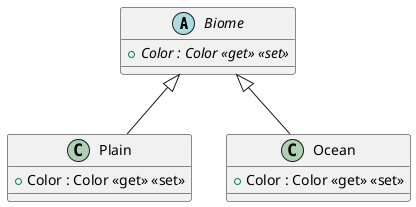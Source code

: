 @startuml
'https://plantuml.com/class-diagram

abstract class Biome
class Plain
class Ocean

Biome <|-- Plain
Biome <|-- Ocean

abstract class Biome {
    + {abstract} Color : Color <<get>> <<set>>
}

class Plain {
+ Color : Color <<get>> <<set>>
}

class Ocean {
+ Color : Color <<get>> <<set>>
}

'abstract class AbstractList
'abstract AbstractCollection
'interface List
'interface Collection
'
'List <|-- AbstractList
'Collection <|-- AbstractCollection
'
'Collection <|- List
'AbstractCollection <|- AbstractList
'AbstractList <|-- ArrayList
'
'class ArrayList {
'Object[] elementData
'size()
'}
'
'enum TimeUnit {
'DAYS
'HOURS
'MINUTES
'}

@enduml